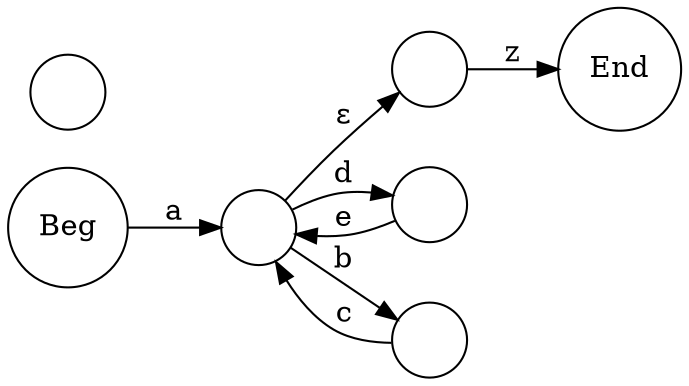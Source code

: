 digraph tokex {
	labelloc="t";
	label="";
	graph [dpi=200];
	rankdir=LR;
	fontname="Helvetica";
	edge [arrowhead=normal,arrowtail=dot];
	node [shape=circle];
	# Auto-generated by Tokex.

	0 [label=""];
	Beg [label="Beg"];
	End [label="End"];
	3 [label=""];
	4 [label=""];
	5 [label=""];
	6 [label=""];
	Beg -> 0 [label="a"];
	0 -> 3 [label=<&epsilon;>];
	0 -> 6 [label="b"];
	0 -> 4 [label="d"];
	3 -> End [label="z"];
	6 -> 0 [label="c"];
	4 -> 0 [label="e"];
}
